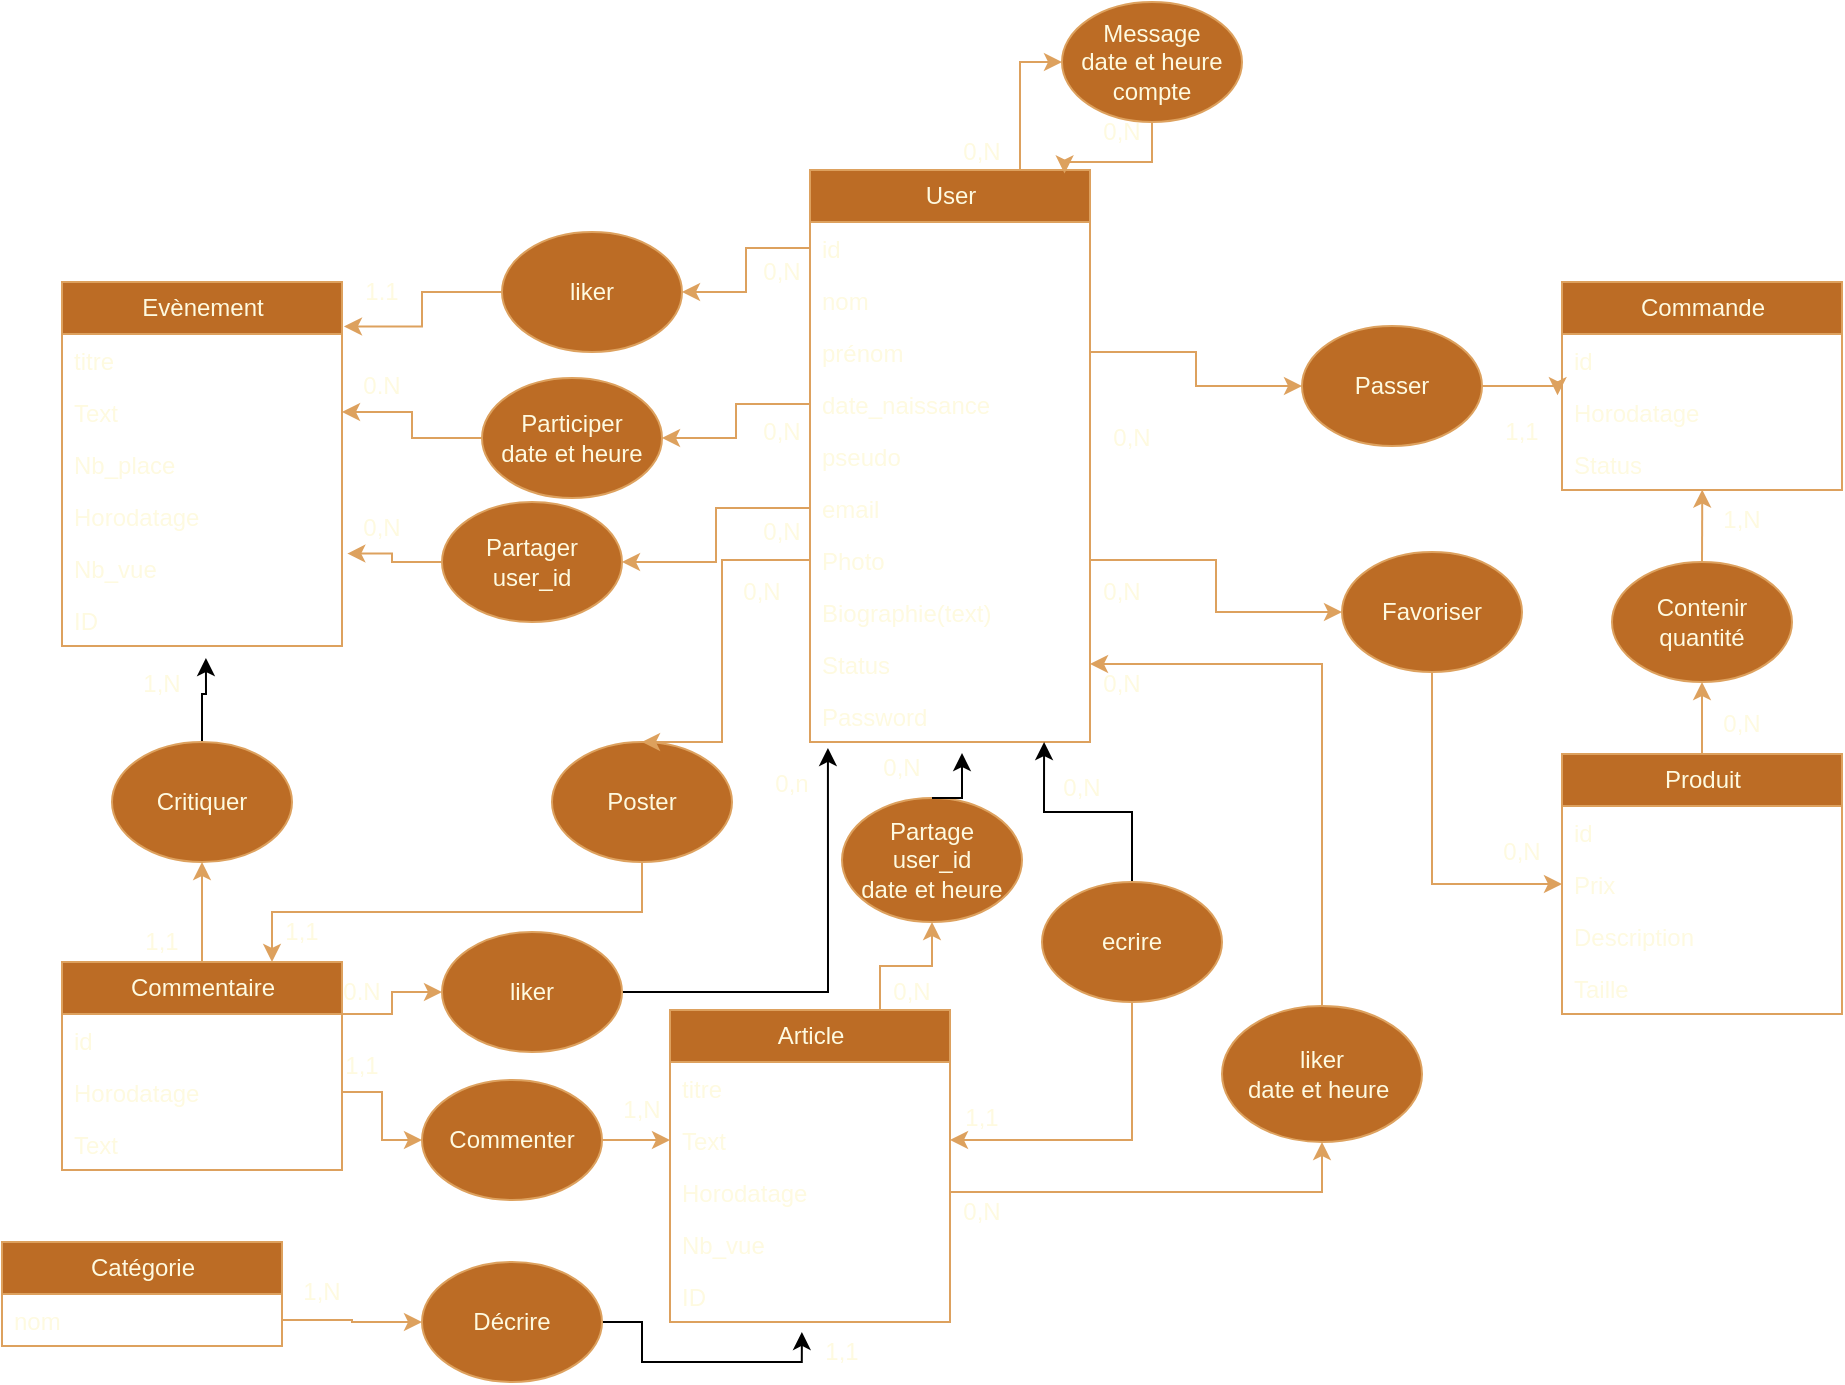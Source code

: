 <mxfile version="21.3.2" type="device">
  <diagram id="C5RBs43oDa-KdzZeNtuy" name="Page-1">
    <mxGraphModel dx="2062" dy="681" grid="1" gridSize="10" guides="1" tooltips="1" connect="1" arrows="1" fold="1" page="1" pageScale="1" pageWidth="827" pageHeight="1169" math="0" shadow="0">
      <root>
        <mxCell id="WIyWlLk6GJQsqaUBKTNV-0" />
        <mxCell id="WIyWlLk6GJQsqaUBKTNV-1" parent="WIyWlLk6GJQsqaUBKTNV-0" />
        <mxCell id="NpkeBs8O7W18Kt3swv9P-23" style="edgeStyle=orthogonalEdgeStyle;rounded=0;orthogonalLoop=1;jettySize=auto;html=1;exitX=0.75;exitY=0;exitDx=0;exitDy=0;entryX=0;entryY=0.5;entryDx=0;entryDy=0;labelBackgroundColor=none;strokeColor=#DDA15E;fontColor=default;" parent="WIyWlLk6GJQsqaUBKTNV-1" source="NpkeBs8O7W18Kt3swv9P-0" target="NpkeBs8O7W18Kt3swv9P-22" edge="1">
          <mxGeometry relative="1" as="geometry" />
        </mxCell>
        <mxCell id="NpkeBs8O7W18Kt3swv9P-0" value="User" style="swimlane;fontStyle=0;childLayout=stackLayout;horizontal=1;startSize=26;horizontalStack=0;resizeParent=1;resizeParentMax=0;resizeLast=0;collapsible=1;marginBottom=0;html=1;labelBackgroundColor=none;fillColor=#BC6C25;strokeColor=#DDA15E;fontColor=#FEFAE0;" parent="WIyWlLk6GJQsqaUBKTNV-1" vertex="1">
          <mxGeometry x="344" y="254" width="140" height="286" as="geometry">
            <mxRectangle x="344" y="280" width="70" height="30" as="alternateBounds" />
          </mxGeometry>
        </mxCell>
        <mxCell id="NpkeBs8O7W18Kt3swv9P-1" value="id" style="text;align=left;verticalAlign=top;spacingLeft=4;spacingRight=4;overflow=hidden;rotatable=0;points=[[0,0.5],[1,0.5]];portConstraint=eastwest;whiteSpace=wrap;html=1;labelBackgroundColor=none;fontColor=#FEFAE0;" parent="NpkeBs8O7W18Kt3swv9P-0" vertex="1">
          <mxGeometry y="26" width="140" height="26" as="geometry" />
        </mxCell>
        <mxCell id="NpkeBs8O7W18Kt3swv9P-4" value="nom" style="text;align=left;verticalAlign=top;spacingLeft=4;spacingRight=4;overflow=hidden;rotatable=0;points=[[0,0.5],[1,0.5]];portConstraint=eastwest;whiteSpace=wrap;html=1;labelBackgroundColor=none;fontColor=#FEFAE0;" parent="NpkeBs8O7W18Kt3swv9P-0" vertex="1">
          <mxGeometry y="52" width="140" height="26" as="geometry" />
        </mxCell>
        <mxCell id="NpkeBs8O7W18Kt3swv9P-5" value="prénom" style="text;align=left;verticalAlign=top;spacingLeft=4;spacingRight=4;overflow=hidden;rotatable=0;points=[[0,0.5],[1,0.5]];portConstraint=eastwest;whiteSpace=wrap;html=1;labelBackgroundColor=none;fontColor=#FEFAE0;" parent="NpkeBs8O7W18Kt3swv9P-0" vertex="1">
          <mxGeometry y="78" width="140" height="26" as="geometry" />
        </mxCell>
        <mxCell id="NpkeBs8O7W18Kt3swv9P-6" value="date_naissance" style="text;align=left;verticalAlign=top;spacingLeft=4;spacingRight=4;overflow=hidden;rotatable=0;points=[[0,0.5],[1,0.5]];portConstraint=eastwest;whiteSpace=wrap;html=1;labelBackgroundColor=none;fontColor=#FEFAE0;" parent="NpkeBs8O7W18Kt3swv9P-0" vertex="1">
          <mxGeometry y="104" width="140" height="26" as="geometry" />
        </mxCell>
        <mxCell id="NpkeBs8O7W18Kt3swv9P-7" value="pseudo" style="text;align=left;verticalAlign=top;spacingLeft=4;spacingRight=4;overflow=hidden;rotatable=0;points=[[0,0.5],[1,0.5]];portConstraint=eastwest;whiteSpace=wrap;html=1;labelBackgroundColor=none;fontColor=#FEFAE0;" parent="NpkeBs8O7W18Kt3swv9P-0" vertex="1">
          <mxGeometry y="130" width="140" height="26" as="geometry" />
        </mxCell>
        <mxCell id="NpkeBs8O7W18Kt3swv9P-8" value="email" style="text;align=left;verticalAlign=top;spacingLeft=4;spacingRight=4;overflow=hidden;rotatable=0;points=[[0,0.5],[1,0.5]];portConstraint=eastwest;whiteSpace=wrap;html=1;labelBackgroundColor=none;fontColor=#FEFAE0;" parent="NpkeBs8O7W18Kt3swv9P-0" vertex="1">
          <mxGeometry y="156" width="140" height="26" as="geometry" />
        </mxCell>
        <mxCell id="NpkeBs8O7W18Kt3swv9P-9" value="Photo" style="text;align=left;verticalAlign=top;spacingLeft=4;spacingRight=4;overflow=hidden;rotatable=0;points=[[0,0.5],[1,0.5]];portConstraint=eastwest;whiteSpace=wrap;html=1;labelBackgroundColor=none;fontColor=#FEFAE0;" parent="NpkeBs8O7W18Kt3swv9P-0" vertex="1">
          <mxGeometry y="182" width="140" height="26" as="geometry" />
        </mxCell>
        <mxCell id="NpkeBs8O7W18Kt3swv9P-10" value="Biographie(text)" style="text;align=left;verticalAlign=top;spacingLeft=4;spacingRight=4;overflow=hidden;rotatable=0;points=[[0,0.5],[1,0.5]];portConstraint=eastwest;whiteSpace=wrap;html=1;labelBackgroundColor=none;fontColor=#FEFAE0;" parent="NpkeBs8O7W18Kt3swv9P-0" vertex="1">
          <mxGeometry y="208" width="140" height="26" as="geometry" />
        </mxCell>
        <mxCell id="NpkeBs8O7W18Kt3swv9P-39" value="Status" style="text;align=left;verticalAlign=top;spacingLeft=4;spacingRight=4;overflow=hidden;rotatable=0;points=[[0,0.5],[1,0.5]];portConstraint=eastwest;whiteSpace=wrap;html=1;labelBackgroundColor=none;fontColor=#FEFAE0;" parent="NpkeBs8O7W18Kt3swv9P-0" vertex="1">
          <mxGeometry y="234" width="140" height="26" as="geometry" />
        </mxCell>
        <mxCell id="9yyrNyW8TVljaoHrwASw-0" value="Password" style="text;align=left;verticalAlign=top;spacingLeft=4;spacingRight=4;overflow=hidden;rotatable=0;points=[[0,0.5],[1,0.5]];portConstraint=eastwest;whiteSpace=wrap;html=1;labelBackgroundColor=none;fontColor=#FEFAE0;" parent="NpkeBs8O7W18Kt3swv9P-0" vertex="1">
          <mxGeometry y="260" width="140" height="26" as="geometry" />
        </mxCell>
        <mxCell id="NpkeBs8O7W18Kt3swv9P-24" style="edgeStyle=orthogonalEdgeStyle;rounded=0;orthogonalLoop=1;jettySize=auto;html=1;exitX=0.5;exitY=1;exitDx=0;exitDy=0;entryX=0.909;entryY=0.006;entryDx=0;entryDy=0;entryPerimeter=0;labelBackgroundColor=none;strokeColor=#DDA15E;fontColor=default;" parent="WIyWlLk6GJQsqaUBKTNV-1" source="NpkeBs8O7W18Kt3swv9P-22" target="NpkeBs8O7W18Kt3swv9P-0" edge="1">
          <mxGeometry relative="1" as="geometry" />
        </mxCell>
        <mxCell id="NpkeBs8O7W18Kt3swv9P-22" value="Message&lt;br&gt;date et heure&lt;br&gt;compte" style="ellipse;whiteSpace=wrap;html=1;labelBackgroundColor=none;fillColor=#BC6C25;strokeColor=#DDA15E;fontColor=#FEFAE0;" parent="WIyWlLk6GJQsqaUBKTNV-1" vertex="1">
          <mxGeometry x="470" y="170" width="90" height="60" as="geometry" />
        </mxCell>
        <mxCell id="NpkeBs8O7W18Kt3swv9P-93" style="edgeStyle=orthogonalEdgeStyle;rounded=0;orthogonalLoop=1;jettySize=auto;html=1;exitX=0.5;exitY=0;exitDx=0;exitDy=0;elbow=vertical;labelBackgroundColor=none;strokeColor=#DDA15E;fontColor=default;" parent="WIyWlLk6GJQsqaUBKTNV-1" source="NpkeBs8O7W18Kt3swv9P-29" target="NpkeBs8O7W18Kt3swv9P-66" edge="1">
          <mxGeometry relative="1" as="geometry" />
        </mxCell>
        <mxCell id="NpkeBs8O7W18Kt3swv9P-29" value="Produit" style="swimlane;fontStyle=0;childLayout=stackLayout;horizontal=1;startSize=26;horizontalStack=0;resizeParent=1;resizeParentMax=0;resizeLast=0;collapsible=1;marginBottom=0;html=1;labelBackgroundColor=none;fillColor=#BC6C25;strokeColor=#DDA15E;fontColor=#FEFAE0;" parent="WIyWlLk6GJQsqaUBKTNV-1" vertex="1">
          <mxGeometry x="720" y="546" width="140" height="130" as="geometry" />
        </mxCell>
        <mxCell id="NpkeBs8O7W18Kt3swv9P-30" value="id" style="text;align=left;verticalAlign=top;spacingLeft=4;spacingRight=4;overflow=hidden;rotatable=0;points=[[0,0.5],[1,0.5]];portConstraint=eastwest;whiteSpace=wrap;html=1;labelBackgroundColor=none;fontColor=#FEFAE0;" parent="NpkeBs8O7W18Kt3swv9P-29" vertex="1">
          <mxGeometry y="26" width="140" height="26" as="geometry" />
        </mxCell>
        <mxCell id="NpkeBs8O7W18Kt3swv9P-32" value="Prix" style="text;align=left;verticalAlign=top;spacingLeft=4;spacingRight=4;overflow=hidden;rotatable=0;points=[[0,0.5],[1,0.5]];portConstraint=eastwest;whiteSpace=wrap;html=1;labelBackgroundColor=none;fontColor=#FEFAE0;" parent="NpkeBs8O7W18Kt3swv9P-29" vertex="1">
          <mxGeometry y="52" width="140" height="26" as="geometry" />
        </mxCell>
        <mxCell id="NpkeBs8O7W18Kt3swv9P-34" value="Description" style="text;align=left;verticalAlign=top;spacingLeft=4;spacingRight=4;overflow=hidden;rotatable=0;points=[[0,0.5],[1,0.5]];portConstraint=eastwest;whiteSpace=wrap;html=1;labelBackgroundColor=none;fontColor=#FEFAE0;" parent="NpkeBs8O7W18Kt3swv9P-29" vertex="1">
          <mxGeometry y="78" width="140" height="26" as="geometry" />
        </mxCell>
        <mxCell id="9yyrNyW8TVljaoHrwASw-9" value="Taille" style="text;align=left;verticalAlign=top;spacingLeft=4;spacingRight=4;overflow=hidden;rotatable=0;points=[[0,0.5],[1,0.5]];portConstraint=eastwest;whiteSpace=wrap;html=1;labelBackgroundColor=none;fontColor=#FEFAE0;" parent="NpkeBs8O7W18Kt3swv9P-29" vertex="1">
          <mxGeometry y="104" width="140" height="26" as="geometry" />
        </mxCell>
        <mxCell id="NpkeBs8O7W18Kt3swv9P-35" value="Commande" style="swimlane;fontStyle=0;childLayout=stackLayout;horizontal=1;startSize=26;horizontalStack=0;resizeParent=1;resizeParentMax=0;resizeLast=0;collapsible=1;marginBottom=0;html=1;labelBackgroundColor=none;fillColor=#BC6C25;strokeColor=#DDA15E;fontColor=#FEFAE0;" parent="WIyWlLk6GJQsqaUBKTNV-1" vertex="1">
          <mxGeometry x="720" y="310" width="140" height="104" as="geometry" />
        </mxCell>
        <mxCell id="NpkeBs8O7W18Kt3swv9P-36" value="id" style="text;align=left;verticalAlign=top;spacingLeft=4;spacingRight=4;overflow=hidden;rotatable=0;points=[[0,0.5],[1,0.5]];portConstraint=eastwest;whiteSpace=wrap;html=1;labelBackgroundColor=none;fontColor=#FEFAE0;" parent="NpkeBs8O7W18Kt3swv9P-35" vertex="1">
          <mxGeometry y="26" width="140" height="26" as="geometry" />
        </mxCell>
        <mxCell id="NpkeBs8O7W18Kt3swv9P-37" value="Horodatage" style="text;align=left;verticalAlign=top;spacingLeft=4;spacingRight=4;overflow=hidden;rotatable=0;points=[[0,0.5],[1,0.5]];portConstraint=eastwest;whiteSpace=wrap;html=1;labelBackgroundColor=none;fontColor=#FEFAE0;" parent="NpkeBs8O7W18Kt3swv9P-35" vertex="1">
          <mxGeometry y="52" width="140" height="26" as="geometry" />
        </mxCell>
        <mxCell id="NpkeBs8O7W18Kt3swv9P-38" value="Status" style="text;align=left;verticalAlign=top;spacingLeft=4;spacingRight=4;overflow=hidden;rotatable=0;points=[[0,0.5],[1,0.5]];portConstraint=eastwest;whiteSpace=wrap;html=1;labelBackgroundColor=none;fontColor=#FEFAE0;" parent="NpkeBs8O7W18Kt3swv9P-35" vertex="1">
          <mxGeometry y="78" width="140" height="26" as="geometry" />
        </mxCell>
        <mxCell id="NpkeBs8O7W18Kt3swv9P-40" value="Evènement" style="swimlane;fontStyle=0;childLayout=stackLayout;horizontal=1;startSize=26;horizontalStack=0;resizeParent=1;resizeParentMax=0;resizeLast=0;collapsible=1;marginBottom=0;html=1;labelBackgroundColor=none;fillColor=#BC6C25;strokeColor=#DDA15E;fontColor=#FEFAE0;" parent="WIyWlLk6GJQsqaUBKTNV-1" vertex="1">
          <mxGeometry x="-30" y="310" width="140" height="182" as="geometry" />
        </mxCell>
        <mxCell id="NpkeBs8O7W18Kt3swv9P-41" value="titre&amp;nbsp;" style="text;align=left;verticalAlign=top;spacingLeft=4;spacingRight=4;overflow=hidden;rotatable=0;points=[[0,0.5],[1,0.5]];portConstraint=eastwest;whiteSpace=wrap;html=1;labelBackgroundColor=none;fontColor=#FEFAE0;" parent="NpkeBs8O7W18Kt3swv9P-40" vertex="1">
          <mxGeometry y="26" width="140" height="26" as="geometry" />
        </mxCell>
        <mxCell id="NpkeBs8O7W18Kt3swv9P-43" value="Text" style="text;align=left;verticalAlign=top;spacingLeft=4;spacingRight=4;overflow=hidden;rotatable=0;points=[[0,0.5],[1,0.5]];portConstraint=eastwest;whiteSpace=wrap;html=1;labelBackgroundColor=none;fontColor=#FEFAE0;" parent="NpkeBs8O7W18Kt3swv9P-40" vertex="1">
          <mxGeometry y="52" width="140" height="26" as="geometry" />
        </mxCell>
        <mxCell id="NpkeBs8O7W18Kt3swv9P-44" value="Nb_place" style="text;align=left;verticalAlign=top;spacingLeft=4;spacingRight=4;overflow=hidden;rotatable=0;points=[[0,0.5],[1,0.5]];portConstraint=eastwest;whiteSpace=wrap;html=1;labelBackgroundColor=none;fontColor=#FEFAE0;" parent="NpkeBs8O7W18Kt3swv9P-40" vertex="1">
          <mxGeometry y="78" width="140" height="26" as="geometry" />
        </mxCell>
        <mxCell id="NpkeBs8O7W18Kt3swv9P-49" value="Horodatage" style="text;align=left;verticalAlign=top;spacingLeft=4;spacingRight=4;overflow=hidden;rotatable=0;points=[[0,0.5],[1,0.5]];portConstraint=eastwest;whiteSpace=wrap;html=1;labelBackgroundColor=none;fontColor=#FEFAE0;" parent="NpkeBs8O7W18Kt3swv9P-40" vertex="1">
          <mxGeometry y="104" width="140" height="26" as="geometry" />
        </mxCell>
        <mxCell id="NpkeBs8O7W18Kt3swv9P-52" value="Nb_vue" style="text;align=left;verticalAlign=top;spacingLeft=4;spacingRight=4;overflow=hidden;rotatable=0;points=[[0,0.5],[1,0.5]];portConstraint=eastwest;whiteSpace=wrap;html=1;labelBackgroundColor=none;fontColor=#FEFAE0;" parent="NpkeBs8O7W18Kt3swv9P-40" vertex="1">
          <mxGeometry y="130" width="140" height="26" as="geometry" />
        </mxCell>
        <mxCell id="9yyrNyW8TVljaoHrwASw-5" value="ID" style="text;align=left;verticalAlign=top;spacingLeft=4;spacingRight=4;overflow=hidden;rotatable=0;points=[[0,0.5],[1,0.5]];portConstraint=eastwest;whiteSpace=wrap;html=1;labelBackgroundColor=none;fontColor=#FEFAE0;" parent="NpkeBs8O7W18Kt3swv9P-40" vertex="1">
          <mxGeometry y="156" width="140" height="26" as="geometry" />
        </mxCell>
        <mxCell id="NpkeBs8O7W18Kt3swv9P-155" style="edgeStyle=orthogonalEdgeStyle;rounded=0;orthogonalLoop=1;jettySize=auto;html=1;exitX=0.75;exitY=0;exitDx=0;exitDy=0;entryX=0.5;entryY=1;entryDx=0;entryDy=0;strokeColor=#DDA15E;fontColor=#FEFAE0;fillColor=#BC6C25;" parent="WIyWlLk6GJQsqaUBKTNV-1" source="NpkeBs8O7W18Kt3swv9P-45" target="NpkeBs8O7W18Kt3swv9P-152" edge="1">
          <mxGeometry relative="1" as="geometry" />
        </mxCell>
        <mxCell id="NpkeBs8O7W18Kt3swv9P-45" value="Article" style="swimlane;fontStyle=0;childLayout=stackLayout;horizontal=1;startSize=26;horizontalStack=0;resizeParent=1;resizeParentMax=0;resizeLast=0;collapsible=1;marginBottom=0;html=1;labelBackgroundColor=none;fillColor=#BC6C25;strokeColor=#DDA15E;fontColor=#FEFAE0;" parent="WIyWlLk6GJQsqaUBKTNV-1" vertex="1">
          <mxGeometry x="274" y="674" width="140" height="156" as="geometry" />
        </mxCell>
        <mxCell id="NpkeBs8O7W18Kt3swv9P-46" value="titre" style="text;align=left;verticalAlign=top;spacingLeft=4;spacingRight=4;overflow=hidden;rotatable=0;points=[[0,0.5],[1,0.5]];portConstraint=eastwest;whiteSpace=wrap;html=1;labelBackgroundColor=none;fontColor=#FEFAE0;" parent="NpkeBs8O7W18Kt3swv9P-45" vertex="1">
          <mxGeometry y="26" width="140" height="26" as="geometry" />
        </mxCell>
        <mxCell id="NpkeBs8O7W18Kt3swv9P-47" value="Text" style="text;align=left;verticalAlign=top;spacingLeft=4;spacingRight=4;overflow=hidden;rotatable=0;points=[[0,0.5],[1,0.5]];portConstraint=eastwest;whiteSpace=wrap;html=1;labelBackgroundColor=none;fontColor=#FEFAE0;" parent="NpkeBs8O7W18Kt3swv9P-45" vertex="1">
          <mxGeometry y="52" width="140" height="26" as="geometry" />
        </mxCell>
        <mxCell id="NpkeBs8O7W18Kt3swv9P-50" value="Horodatage" style="text;align=left;verticalAlign=top;spacingLeft=4;spacingRight=4;overflow=hidden;rotatable=0;points=[[0,0.5],[1,0.5]];portConstraint=eastwest;whiteSpace=wrap;html=1;labelBackgroundColor=none;fontColor=#FEFAE0;" parent="NpkeBs8O7W18Kt3swv9P-45" vertex="1">
          <mxGeometry y="78" width="140" height="26" as="geometry" />
        </mxCell>
        <mxCell id="NpkeBs8O7W18Kt3swv9P-51" value="Nb_vue" style="text;align=left;verticalAlign=top;spacingLeft=4;spacingRight=4;overflow=hidden;rotatable=0;points=[[0,0.5],[1,0.5]];portConstraint=eastwest;whiteSpace=wrap;html=1;labelBackgroundColor=none;fontColor=#FEFAE0;" parent="NpkeBs8O7W18Kt3swv9P-45" vertex="1">
          <mxGeometry y="104" width="140" height="26" as="geometry" />
        </mxCell>
        <mxCell id="9yyrNyW8TVljaoHrwASw-7" value="ID" style="text;align=left;verticalAlign=top;spacingLeft=4;spacingRight=4;overflow=hidden;rotatable=0;points=[[0,0.5],[1,0.5]];portConstraint=eastwest;whiteSpace=wrap;html=1;labelBackgroundColor=none;fontColor=#FEFAE0;" parent="NpkeBs8O7W18Kt3swv9P-45" vertex="1">
          <mxGeometry y="130" width="140" height="26" as="geometry" />
        </mxCell>
        <mxCell id="NpkeBs8O7W18Kt3swv9P-85" style="edgeStyle=orthogonalEdgeStyle;rounded=0;orthogonalLoop=1;jettySize=auto;html=1;exitX=0.5;exitY=0;exitDx=0;exitDy=0;entryX=0.5;entryY=1;entryDx=0;entryDy=0;elbow=vertical;labelBackgroundColor=none;strokeColor=#DDA15E;fontColor=default;" parent="WIyWlLk6GJQsqaUBKTNV-1" source="NpkeBs8O7W18Kt3swv9P-54" target="NpkeBs8O7W18Kt3swv9P-63" edge="1">
          <mxGeometry relative="1" as="geometry" />
        </mxCell>
        <mxCell id="NpkeBs8O7W18Kt3swv9P-165" style="edgeStyle=orthogonalEdgeStyle;rounded=0;orthogonalLoop=1;jettySize=auto;html=1;exitX=1;exitY=0.25;exitDx=0;exitDy=0;entryX=0;entryY=0.5;entryDx=0;entryDy=0;strokeColor=#DDA15E;fontColor=#FEFAE0;fillColor=#BC6C25;" parent="WIyWlLk6GJQsqaUBKTNV-1" source="NpkeBs8O7W18Kt3swv9P-54" target="NpkeBs8O7W18Kt3swv9P-163" edge="1">
          <mxGeometry relative="1" as="geometry" />
        </mxCell>
        <mxCell id="NpkeBs8O7W18Kt3swv9P-54" value="Commentaire" style="swimlane;fontStyle=0;childLayout=stackLayout;horizontal=1;startSize=26;horizontalStack=0;resizeParent=1;resizeParentMax=0;resizeLast=0;collapsible=1;marginBottom=0;html=1;labelBackgroundColor=none;fillColor=#BC6C25;strokeColor=#DDA15E;fontColor=#FEFAE0;" parent="WIyWlLk6GJQsqaUBKTNV-1" vertex="1">
          <mxGeometry x="-30" y="650" width="140" height="104" as="geometry" />
        </mxCell>
        <mxCell id="NpkeBs8O7W18Kt3swv9P-55" value="id" style="text;align=left;verticalAlign=top;spacingLeft=4;spacingRight=4;overflow=hidden;rotatable=0;points=[[0,0.5],[1,0.5]];portConstraint=eastwest;whiteSpace=wrap;html=1;labelBackgroundColor=none;fontColor=#FEFAE0;" parent="NpkeBs8O7W18Kt3swv9P-54" vertex="1">
          <mxGeometry y="26" width="140" height="26" as="geometry" />
        </mxCell>
        <mxCell id="NpkeBs8O7W18Kt3swv9P-59" value="Horodatage" style="text;align=left;verticalAlign=top;spacingLeft=4;spacingRight=4;overflow=hidden;rotatable=0;points=[[0,0.5],[1,0.5]];portConstraint=eastwest;whiteSpace=wrap;html=1;labelBackgroundColor=none;fontColor=#FEFAE0;" parent="NpkeBs8O7W18Kt3swv9P-54" vertex="1">
          <mxGeometry y="52" width="140" height="26" as="geometry" />
        </mxCell>
        <mxCell id="NpkeBs8O7W18Kt3swv9P-60" value="Text" style="text;align=left;verticalAlign=top;spacingLeft=4;spacingRight=4;overflow=hidden;rotatable=0;points=[[0,0.5],[1,0.5]];portConstraint=eastwest;whiteSpace=wrap;html=1;labelBackgroundColor=none;fontColor=#FEFAE0;" parent="NpkeBs8O7W18Kt3swv9P-54" vertex="1">
          <mxGeometry y="78" width="140" height="26" as="geometry" />
        </mxCell>
        <mxCell id="NpkeBs8O7W18Kt3swv9P-56" value="Catégorie" style="swimlane;fontStyle=0;childLayout=stackLayout;horizontal=1;startSize=26;horizontalStack=0;resizeParent=1;resizeParentMax=0;resizeLast=0;collapsible=1;marginBottom=0;html=1;labelBackgroundColor=none;fillColor=#BC6C25;strokeColor=#DDA15E;fontColor=#FEFAE0;" parent="WIyWlLk6GJQsqaUBKTNV-1" vertex="1">
          <mxGeometry x="-60" y="790" width="140" height="52" as="geometry" />
        </mxCell>
        <mxCell id="NpkeBs8O7W18Kt3swv9P-57" value="nom" style="text;align=left;verticalAlign=top;spacingLeft=4;spacingRight=4;overflow=hidden;rotatable=0;points=[[0,0.5],[1,0.5]];portConstraint=eastwest;whiteSpace=wrap;html=1;labelBackgroundColor=none;fontColor=#FEFAE0;" parent="NpkeBs8O7W18Kt3swv9P-56" vertex="1">
          <mxGeometry y="26" width="140" height="26" as="geometry" />
        </mxCell>
        <mxCell id="NpkeBs8O7W18Kt3swv9P-83" style="edgeStyle=orthogonalEdgeStyle;rounded=0;orthogonalLoop=1;jettySize=auto;html=1;exitX=0;exitY=0.5;exitDx=0;exitDy=0;entryX=1;entryY=0.5;entryDx=0;entryDy=0;elbow=vertical;labelBackgroundColor=none;strokeColor=#DDA15E;fontColor=default;" parent="WIyWlLk6GJQsqaUBKTNV-1" source="NpkeBs8O7W18Kt3swv9P-62" target="NpkeBs8O7W18Kt3swv9P-43" edge="1">
          <mxGeometry relative="1" as="geometry" />
        </mxCell>
        <mxCell id="NpkeBs8O7W18Kt3swv9P-62" value="Participer&lt;br&gt;date et heure" style="ellipse;whiteSpace=wrap;html=1;labelBackgroundColor=none;fillColor=#BC6C25;strokeColor=#DDA15E;fontColor=#FEFAE0;" parent="WIyWlLk6GJQsqaUBKTNV-1" vertex="1">
          <mxGeometry x="180" y="358" width="90" height="60" as="geometry" />
        </mxCell>
        <mxCell id="9yyrNyW8TVljaoHrwASw-6" style="edgeStyle=orthogonalEdgeStyle;rounded=0;orthogonalLoop=1;jettySize=auto;html=1;exitX=0.5;exitY=0;exitDx=0;exitDy=0;entryX=0.514;entryY=1.231;entryDx=0;entryDy=0;entryPerimeter=0;" parent="WIyWlLk6GJQsqaUBKTNV-1" source="NpkeBs8O7W18Kt3swv9P-63" target="9yyrNyW8TVljaoHrwASw-5" edge="1">
          <mxGeometry relative="1" as="geometry">
            <Array as="points">
              <mxPoint x="40" y="516" />
              <mxPoint x="42" y="516" />
            </Array>
          </mxGeometry>
        </mxCell>
        <mxCell id="NpkeBs8O7W18Kt3swv9P-63" value="Critiquer" style="ellipse;whiteSpace=wrap;html=1;labelBackgroundColor=none;fillColor=#BC6C25;strokeColor=#DDA15E;fontColor=#FEFAE0;" parent="WIyWlLk6GJQsqaUBKTNV-1" vertex="1">
          <mxGeometry x="-5" y="540" width="90" height="60" as="geometry" />
        </mxCell>
        <mxCell id="NpkeBs8O7W18Kt3swv9P-101" style="edgeStyle=orthogonalEdgeStyle;rounded=0;orthogonalLoop=1;jettySize=auto;html=1;exitX=0.5;exitY=1;exitDx=0;exitDy=0;entryX=1;entryY=0.5;entryDx=0;entryDy=0;elbow=vertical;labelBackgroundColor=none;strokeColor=#DDA15E;fontColor=default;" parent="WIyWlLk6GJQsqaUBKTNV-1" source="NpkeBs8O7W18Kt3swv9P-64" target="NpkeBs8O7W18Kt3swv9P-47" edge="1">
          <mxGeometry relative="1" as="geometry" />
        </mxCell>
        <mxCell id="9yyrNyW8TVljaoHrwASw-3" style="edgeStyle=orthogonalEdgeStyle;rounded=0;orthogonalLoop=1;jettySize=auto;html=1;exitX=0.5;exitY=0;exitDx=0;exitDy=0;entryX=0.836;entryY=1;entryDx=0;entryDy=0;entryPerimeter=0;" parent="WIyWlLk6GJQsqaUBKTNV-1" source="NpkeBs8O7W18Kt3swv9P-64" target="9yyrNyW8TVljaoHrwASw-0" edge="1">
          <mxGeometry relative="1" as="geometry" />
        </mxCell>
        <mxCell id="NpkeBs8O7W18Kt3swv9P-64" value="ecrire" style="ellipse;whiteSpace=wrap;html=1;labelBackgroundColor=none;fillColor=#BC6C25;strokeColor=#DDA15E;fontColor=#FEFAE0;" parent="WIyWlLk6GJQsqaUBKTNV-1" vertex="1">
          <mxGeometry x="460" y="610" width="90" height="60" as="geometry" />
        </mxCell>
        <mxCell id="NpkeBs8O7W18Kt3swv9P-94" style="edgeStyle=orthogonalEdgeStyle;rounded=0;orthogonalLoop=1;jettySize=auto;html=1;exitX=0.5;exitY=0;exitDx=0;exitDy=0;entryX=0.501;entryY=0.992;entryDx=0;entryDy=0;entryPerimeter=0;elbow=vertical;labelBackgroundColor=none;strokeColor=#DDA15E;fontColor=default;" parent="WIyWlLk6GJQsqaUBKTNV-1" source="NpkeBs8O7W18Kt3swv9P-66" target="NpkeBs8O7W18Kt3swv9P-38" edge="1">
          <mxGeometry relative="1" as="geometry" />
        </mxCell>
        <mxCell id="NpkeBs8O7W18Kt3swv9P-66" value="Contenir&lt;br&gt;quantité" style="ellipse;whiteSpace=wrap;html=1;labelBackgroundColor=none;fillColor=#BC6C25;strokeColor=#DDA15E;fontColor=#FEFAE0;" parent="WIyWlLk6GJQsqaUBKTNV-1" vertex="1">
          <mxGeometry x="745" y="450" width="90" height="60" as="geometry" />
        </mxCell>
        <mxCell id="NpkeBs8O7W18Kt3swv9P-96" style="edgeStyle=orthogonalEdgeStyle;rounded=0;orthogonalLoop=1;jettySize=auto;html=1;exitX=1;exitY=0.5;exitDx=0;exitDy=0;entryX=-0.016;entryY=0.177;entryDx=0;entryDy=0;entryPerimeter=0;elbow=vertical;labelBackgroundColor=none;strokeColor=#DDA15E;fontColor=default;" parent="WIyWlLk6GJQsqaUBKTNV-1" source="NpkeBs8O7W18Kt3swv9P-67" target="NpkeBs8O7W18Kt3swv9P-37" edge="1">
          <mxGeometry relative="1" as="geometry" />
        </mxCell>
        <mxCell id="NpkeBs8O7W18Kt3swv9P-67" value="Passer" style="ellipse;whiteSpace=wrap;html=1;labelBackgroundColor=none;fillColor=#BC6C25;strokeColor=#DDA15E;fontColor=#FEFAE0;" parent="WIyWlLk6GJQsqaUBKTNV-1" vertex="1">
          <mxGeometry x="590" y="332" width="90" height="60" as="geometry" />
        </mxCell>
        <mxCell id="NpkeBs8O7W18Kt3swv9P-82" style="edgeStyle=orthogonalEdgeStyle;rounded=0;orthogonalLoop=1;jettySize=auto;html=1;exitX=0;exitY=0.5;exitDx=0;exitDy=0;entryX=1;entryY=0.5;entryDx=0;entryDy=0;elbow=vertical;labelBackgroundColor=none;strokeColor=#DDA15E;fontColor=default;" parent="WIyWlLk6GJQsqaUBKTNV-1" source="NpkeBs8O7W18Kt3swv9P-6" target="NpkeBs8O7W18Kt3swv9P-62" edge="1">
          <mxGeometry relative="1" as="geometry" />
        </mxCell>
        <mxCell id="NpkeBs8O7W18Kt3swv9P-88" style="edgeStyle=orthogonalEdgeStyle;rounded=0;orthogonalLoop=1;jettySize=auto;html=1;exitX=0.5;exitY=1;exitDx=0;exitDy=0;entryX=0.75;entryY=0;entryDx=0;entryDy=0;elbow=vertical;labelBackgroundColor=none;strokeColor=#DDA15E;fontColor=default;" parent="WIyWlLk6GJQsqaUBKTNV-1" source="NpkeBs8O7W18Kt3swv9P-86" target="NpkeBs8O7W18Kt3swv9P-54" edge="1">
          <mxGeometry relative="1" as="geometry" />
        </mxCell>
        <mxCell id="NpkeBs8O7W18Kt3swv9P-86" value="Poster" style="ellipse;whiteSpace=wrap;html=1;labelBackgroundColor=none;fillColor=#BC6C25;strokeColor=#DDA15E;fontColor=#FEFAE0;" parent="WIyWlLk6GJQsqaUBKTNV-1" vertex="1">
          <mxGeometry x="215" y="540" width="90" height="60" as="geometry" />
        </mxCell>
        <mxCell id="NpkeBs8O7W18Kt3swv9P-87" style="edgeStyle=orthogonalEdgeStyle;rounded=0;orthogonalLoop=1;jettySize=auto;html=1;exitX=0;exitY=0.5;exitDx=0;exitDy=0;entryX=0.5;entryY=0;entryDx=0;entryDy=0;elbow=vertical;labelBackgroundColor=none;strokeColor=#DDA15E;fontColor=default;" parent="WIyWlLk6GJQsqaUBKTNV-1" source="NpkeBs8O7W18Kt3swv9P-9" target="NpkeBs8O7W18Kt3swv9P-86" edge="1">
          <mxGeometry relative="1" as="geometry">
            <Array as="points">
              <mxPoint x="300" y="449" />
              <mxPoint x="300" y="540" />
            </Array>
          </mxGeometry>
        </mxCell>
        <mxCell id="NpkeBs8O7W18Kt3swv9P-92" style="edgeStyle=orthogonalEdgeStyle;rounded=0;orthogonalLoop=1;jettySize=auto;html=1;exitX=1;exitY=0.5;exitDx=0;exitDy=0;entryX=0;entryY=0.5;entryDx=0;entryDy=0;elbow=vertical;labelBackgroundColor=none;strokeColor=#DDA15E;fontColor=default;" parent="WIyWlLk6GJQsqaUBKTNV-1" source="NpkeBs8O7W18Kt3swv9P-89" target="NpkeBs8O7W18Kt3swv9P-47" edge="1">
          <mxGeometry relative="1" as="geometry" />
        </mxCell>
        <mxCell id="NpkeBs8O7W18Kt3swv9P-89" value="Commenter" style="ellipse;whiteSpace=wrap;html=1;labelBackgroundColor=none;fillColor=#BC6C25;strokeColor=#DDA15E;fontColor=#FEFAE0;" parent="WIyWlLk6GJQsqaUBKTNV-1" vertex="1">
          <mxGeometry x="150" y="709" width="90" height="60" as="geometry" />
        </mxCell>
        <mxCell id="NpkeBs8O7W18Kt3swv9P-90" style="edgeStyle=orthogonalEdgeStyle;rounded=0;orthogonalLoop=1;jettySize=auto;html=1;exitX=1;exitY=0.5;exitDx=0;exitDy=0;entryX=0;entryY=0.5;entryDx=0;entryDy=0;elbow=vertical;labelBackgroundColor=none;strokeColor=#DDA15E;fontColor=default;" parent="WIyWlLk6GJQsqaUBKTNV-1" source="NpkeBs8O7W18Kt3swv9P-59" target="NpkeBs8O7W18Kt3swv9P-89" edge="1">
          <mxGeometry relative="1" as="geometry" />
        </mxCell>
        <mxCell id="NpkeBs8O7W18Kt3swv9P-95" style="edgeStyle=orthogonalEdgeStyle;rounded=0;orthogonalLoop=1;jettySize=auto;html=1;exitX=1;exitY=0.5;exitDx=0;exitDy=0;elbow=vertical;labelBackgroundColor=none;strokeColor=#DDA15E;fontColor=default;" parent="WIyWlLk6GJQsqaUBKTNV-1" source="NpkeBs8O7W18Kt3swv9P-5" target="NpkeBs8O7W18Kt3swv9P-67" edge="1">
          <mxGeometry relative="1" as="geometry" />
        </mxCell>
        <mxCell id="9yyrNyW8TVljaoHrwASw-8" style="edgeStyle=orthogonalEdgeStyle;rounded=0;orthogonalLoop=1;jettySize=auto;html=1;exitX=1;exitY=0.5;exitDx=0;exitDy=0;entryX=0.471;entryY=1.192;entryDx=0;entryDy=0;entryPerimeter=0;" parent="WIyWlLk6GJQsqaUBKTNV-1" source="NpkeBs8O7W18Kt3swv9P-102" target="9yyrNyW8TVljaoHrwASw-7" edge="1">
          <mxGeometry relative="1" as="geometry">
            <Array as="points">
              <mxPoint x="260" y="830" />
              <mxPoint x="260" y="850" />
              <mxPoint x="340" y="850" />
            </Array>
          </mxGeometry>
        </mxCell>
        <mxCell id="NpkeBs8O7W18Kt3swv9P-102" value="Décrire" style="ellipse;whiteSpace=wrap;html=1;labelBackgroundColor=none;fillColor=#BC6C25;strokeColor=#DDA15E;fontColor=#FEFAE0;" parent="WIyWlLk6GJQsqaUBKTNV-1" vertex="1">
          <mxGeometry x="150" y="800" width="90" height="60" as="geometry" />
        </mxCell>
        <mxCell id="NpkeBs8O7W18Kt3swv9P-103" style="edgeStyle=orthogonalEdgeStyle;rounded=0;orthogonalLoop=1;jettySize=auto;html=1;exitX=1;exitY=0.5;exitDx=0;exitDy=0;entryX=0;entryY=0.5;entryDx=0;entryDy=0;elbow=vertical;labelBackgroundColor=none;strokeColor=#DDA15E;fontColor=default;" parent="WIyWlLk6GJQsqaUBKTNV-1" source="NpkeBs8O7W18Kt3swv9P-57" target="NpkeBs8O7W18Kt3swv9P-102" edge="1">
          <mxGeometry relative="1" as="geometry" />
        </mxCell>
        <mxCell id="NpkeBs8O7W18Kt3swv9P-107" value="0,N" style="text;html=1;strokeColor=none;fillColor=none;align=center;verticalAlign=middle;whiteSpace=wrap;rounded=0;fontColor=#FEFAE0;" parent="WIyWlLk6GJQsqaUBKTNV-1" vertex="1">
          <mxGeometry x="780" y="516" width="60" height="30" as="geometry" />
        </mxCell>
        <mxCell id="NpkeBs8O7W18Kt3swv9P-108" value="1,N" style="text;html=1;strokeColor=none;fillColor=none;align=center;verticalAlign=middle;whiteSpace=wrap;rounded=0;fontColor=#FEFAE0;" parent="WIyWlLk6GJQsqaUBKTNV-1" vertex="1">
          <mxGeometry x="780" y="414" width="60" height="30" as="geometry" />
        </mxCell>
        <mxCell id="NpkeBs8O7W18Kt3swv9P-109" value="0,N" style="text;html=1;strokeColor=none;fillColor=none;align=center;verticalAlign=middle;whiteSpace=wrap;rounded=0;fontColor=#FEFAE0;" parent="WIyWlLk6GJQsqaUBKTNV-1" vertex="1">
          <mxGeometry x="475" y="373" width="60" height="30" as="geometry" />
        </mxCell>
        <mxCell id="NpkeBs8O7W18Kt3swv9P-110" value="1,1" style="text;html=1;strokeColor=none;fillColor=none;align=center;verticalAlign=middle;whiteSpace=wrap;rounded=0;fontColor=#FEFAE0;" parent="WIyWlLk6GJQsqaUBKTNV-1" vertex="1">
          <mxGeometry x="670" y="370" width="60" height="30" as="geometry" />
        </mxCell>
        <mxCell id="NpkeBs8O7W18Kt3swv9P-111" value="0,N" style="text;html=1;strokeColor=none;fillColor=none;align=center;verticalAlign=middle;whiteSpace=wrap;rounded=0;fontColor=#FEFAE0;" parent="WIyWlLk6GJQsqaUBKTNV-1" vertex="1">
          <mxGeometry x="400" y="230" width="60" height="30" as="geometry" />
        </mxCell>
        <mxCell id="NpkeBs8O7W18Kt3swv9P-112" value="0,N" style="text;html=1;strokeColor=none;fillColor=none;align=center;verticalAlign=middle;whiteSpace=wrap;rounded=0;fontColor=#FEFAE0;" parent="WIyWlLk6GJQsqaUBKTNV-1" vertex="1">
          <mxGeometry x="470" y="220" width="60" height="30" as="geometry" />
        </mxCell>
        <mxCell id="NpkeBs8O7W18Kt3swv9P-113" value="0,N" style="text;html=1;strokeColor=none;fillColor=none;align=center;verticalAlign=middle;whiteSpace=wrap;rounded=0;fontColor=#FEFAE0;" parent="WIyWlLk6GJQsqaUBKTNV-1" vertex="1">
          <mxGeometry x="450" y="546" width="60" height="34" as="geometry" />
        </mxCell>
        <mxCell id="NpkeBs8O7W18Kt3swv9P-115" value="1,1" style="text;html=1;strokeColor=none;fillColor=none;align=center;verticalAlign=middle;whiteSpace=wrap;rounded=0;fontColor=#FEFAE0;" parent="WIyWlLk6GJQsqaUBKTNV-1" vertex="1">
          <mxGeometry x="400" y="713" width="60" height="30" as="geometry" />
        </mxCell>
        <mxCell id="NpkeBs8O7W18Kt3swv9P-116" value="1,N" style="text;html=1;strokeColor=none;fillColor=none;align=center;verticalAlign=middle;whiteSpace=wrap;rounded=0;fontColor=#FEFAE0;" parent="WIyWlLk6GJQsqaUBKTNV-1" vertex="1">
          <mxGeometry x="70" y="800" width="60" height="30" as="geometry" />
        </mxCell>
        <mxCell id="NpkeBs8O7W18Kt3swv9P-117" value="1,1" style="text;html=1;strokeColor=none;fillColor=none;align=center;verticalAlign=middle;whiteSpace=wrap;rounded=0;fontColor=#FEFAE0;" parent="WIyWlLk6GJQsqaUBKTNV-1" vertex="1">
          <mxGeometry x="330" y="830" width="60" height="30" as="geometry" />
        </mxCell>
        <mxCell id="NpkeBs8O7W18Kt3swv9P-118" value="0,N" style="text;html=1;strokeColor=none;fillColor=none;align=center;verticalAlign=middle;whiteSpace=wrap;rounded=0;fontColor=#FEFAE0;" parent="WIyWlLk6GJQsqaUBKTNV-1" vertex="1">
          <mxGeometry x="290" y="450" width="60" height="30" as="geometry" />
        </mxCell>
        <mxCell id="NpkeBs8O7W18Kt3swv9P-119" value="1,1" style="text;html=1;strokeColor=none;fillColor=none;align=center;verticalAlign=middle;whiteSpace=wrap;rounded=0;fontColor=#FEFAE0;" parent="WIyWlLk6GJQsqaUBKTNV-1" vertex="1">
          <mxGeometry x="60" y="620" width="60" height="30" as="geometry" />
        </mxCell>
        <mxCell id="NpkeBs8O7W18Kt3swv9P-120" value="1,1" style="text;html=1;strokeColor=none;fillColor=none;align=center;verticalAlign=middle;whiteSpace=wrap;rounded=0;fontColor=#FEFAE0;" parent="WIyWlLk6GJQsqaUBKTNV-1" vertex="1">
          <mxGeometry x="90" y="687" width="60" height="30" as="geometry" />
        </mxCell>
        <mxCell id="NpkeBs8O7W18Kt3swv9P-121" value="1,N" style="text;html=1;strokeColor=none;fillColor=none;align=center;verticalAlign=middle;whiteSpace=wrap;rounded=0;fontColor=#FEFAE0;" parent="WIyWlLk6GJQsqaUBKTNV-1" vertex="1">
          <mxGeometry x="230" y="709" width="60" height="30" as="geometry" />
        </mxCell>
        <mxCell id="NpkeBs8O7W18Kt3swv9P-122" value="1,1" style="text;html=1;strokeColor=none;fillColor=none;align=center;verticalAlign=middle;whiteSpace=wrap;rounded=0;fontColor=#FEFAE0;" parent="WIyWlLk6GJQsqaUBKTNV-1" vertex="1">
          <mxGeometry x="-10" y="625" width="60" height="30" as="geometry" />
        </mxCell>
        <mxCell id="NpkeBs8O7W18Kt3swv9P-123" value="1,N" style="text;html=1;strokeColor=none;fillColor=none;align=center;verticalAlign=middle;whiteSpace=wrap;rounded=0;fontColor=#FEFAE0;" parent="WIyWlLk6GJQsqaUBKTNV-1" vertex="1">
          <mxGeometry x="-10" y="496" width="60" height="30" as="geometry" />
        </mxCell>
        <mxCell id="NpkeBs8O7W18Kt3swv9P-124" value="0,N" style="text;html=1;strokeColor=none;fillColor=none;align=center;verticalAlign=middle;whiteSpace=wrap;rounded=0;fontColor=#FEFAE0;" parent="WIyWlLk6GJQsqaUBKTNV-1" vertex="1">
          <mxGeometry x="300" y="370" width="60" height="30" as="geometry" />
        </mxCell>
        <mxCell id="NpkeBs8O7W18Kt3swv9P-125" value="0.N" style="text;html=1;strokeColor=none;fillColor=none;align=center;verticalAlign=middle;whiteSpace=wrap;rounded=0;fontColor=#FEFAE0;" parent="WIyWlLk6GJQsqaUBKTNV-1" vertex="1">
          <mxGeometry x="100" y="347" width="60" height="30" as="geometry" />
        </mxCell>
        <mxCell id="NpkeBs8O7W18Kt3swv9P-128" style="edgeStyle=orthogonalEdgeStyle;rounded=0;orthogonalLoop=1;jettySize=auto;html=1;entryX=0;entryY=0.5;entryDx=0;entryDy=0;strokeColor=#DDA15E;fontColor=#FEFAE0;fillColor=#BC6C25;" parent="WIyWlLk6GJQsqaUBKTNV-1" source="NpkeBs8O7W18Kt3swv9P-126" target="NpkeBs8O7W18Kt3swv9P-32" edge="1">
          <mxGeometry relative="1" as="geometry" />
        </mxCell>
        <mxCell id="NpkeBs8O7W18Kt3swv9P-126" value="Favoriser" style="ellipse;whiteSpace=wrap;html=1;labelBackgroundColor=none;fillColor=#BC6C25;strokeColor=#DDA15E;fontColor=#FEFAE0;" parent="WIyWlLk6GJQsqaUBKTNV-1" vertex="1">
          <mxGeometry x="610" y="445" width="90" height="60" as="geometry" />
        </mxCell>
        <mxCell id="NpkeBs8O7W18Kt3swv9P-127" style="edgeStyle=orthogonalEdgeStyle;rounded=0;orthogonalLoop=1;jettySize=auto;html=1;exitX=1;exitY=0.5;exitDx=0;exitDy=0;entryX=0;entryY=0.5;entryDx=0;entryDy=0;strokeColor=#DDA15E;fontColor=#FEFAE0;fillColor=#BC6C25;" parent="WIyWlLk6GJQsqaUBKTNV-1" source="NpkeBs8O7W18Kt3swv9P-9" target="NpkeBs8O7W18Kt3swv9P-126" edge="1">
          <mxGeometry relative="1" as="geometry" />
        </mxCell>
        <mxCell id="NpkeBs8O7W18Kt3swv9P-129" value="0,N" style="text;html=1;strokeColor=none;fillColor=none;align=center;verticalAlign=middle;whiteSpace=wrap;rounded=0;fontColor=#FEFAE0;" parent="WIyWlLk6GJQsqaUBKTNV-1" vertex="1">
          <mxGeometry x="470" y="450" width="60" height="30" as="geometry" />
        </mxCell>
        <mxCell id="NpkeBs8O7W18Kt3swv9P-130" value="0,N" style="text;html=1;strokeColor=none;fillColor=none;align=center;verticalAlign=middle;whiteSpace=wrap;rounded=0;fontColor=#FEFAE0;" parent="WIyWlLk6GJQsqaUBKTNV-1" vertex="1">
          <mxGeometry x="670" y="580" width="60" height="30" as="geometry" />
        </mxCell>
        <mxCell id="NpkeBs8O7W18Kt3swv9P-138" value="1.1" style="text;html=1;strokeColor=none;fillColor=none;align=center;verticalAlign=middle;whiteSpace=wrap;rounded=0;fontColor=#FEFAE0;" parent="WIyWlLk6GJQsqaUBKTNV-1" vertex="1">
          <mxGeometry x="100" y="300" width="60" height="30" as="geometry" />
        </mxCell>
        <mxCell id="NpkeBs8O7W18Kt3swv9P-146" style="edgeStyle=orthogonalEdgeStyle;rounded=0;orthogonalLoop=1;jettySize=auto;html=1;exitX=0;exitY=0.5;exitDx=0;exitDy=0;entryX=1.007;entryY=0.122;entryDx=0;entryDy=0;entryPerimeter=0;strokeColor=#DDA15E;fontColor=#FEFAE0;fillColor=#BC6C25;" parent="WIyWlLk6GJQsqaUBKTNV-1" source="NpkeBs8O7W18Kt3swv9P-139" target="NpkeBs8O7W18Kt3swv9P-40" edge="1">
          <mxGeometry relative="1" as="geometry" />
        </mxCell>
        <mxCell id="NpkeBs8O7W18Kt3swv9P-139" value="liker&lt;br&gt;" style="ellipse;whiteSpace=wrap;html=1;labelBackgroundColor=none;fillColor=#BC6C25;strokeColor=#DDA15E;fontColor=#FEFAE0;" parent="WIyWlLk6GJQsqaUBKTNV-1" vertex="1">
          <mxGeometry x="190" y="285" width="90" height="60" as="geometry" />
        </mxCell>
        <mxCell id="NpkeBs8O7W18Kt3swv9P-140" value="0,N" style="text;html=1;strokeColor=none;fillColor=none;align=center;verticalAlign=middle;whiteSpace=wrap;rounded=0;fontColor=#FEFAE0;" parent="WIyWlLk6GJQsqaUBKTNV-1" vertex="1">
          <mxGeometry x="300" y="290" width="60" height="30" as="geometry" />
        </mxCell>
        <mxCell id="NpkeBs8O7W18Kt3swv9P-144" style="edgeStyle=orthogonalEdgeStyle;rounded=0;orthogonalLoop=1;jettySize=auto;html=1;exitX=0;exitY=0.5;exitDx=0;exitDy=0;entryX=1;entryY=0.5;entryDx=0;entryDy=0;strokeColor=#DDA15E;fontColor=#FEFAE0;fillColor=#BC6C25;" parent="WIyWlLk6GJQsqaUBKTNV-1" source="NpkeBs8O7W18Kt3swv9P-1" target="NpkeBs8O7W18Kt3swv9P-139" edge="1">
          <mxGeometry relative="1" as="geometry" />
        </mxCell>
        <mxCell id="NpkeBs8O7W18Kt3swv9P-149" style="edgeStyle=orthogonalEdgeStyle;rounded=0;orthogonalLoop=1;jettySize=auto;html=1;exitX=0;exitY=0.5;exitDx=0;exitDy=0;entryX=1.019;entryY=0.223;entryDx=0;entryDy=0;entryPerimeter=0;strokeColor=#DDA15E;fontColor=#FEFAE0;fillColor=#BC6C25;" parent="WIyWlLk6GJQsqaUBKTNV-1" source="NpkeBs8O7W18Kt3swv9P-147" target="NpkeBs8O7W18Kt3swv9P-52" edge="1">
          <mxGeometry relative="1" as="geometry" />
        </mxCell>
        <mxCell id="NpkeBs8O7W18Kt3swv9P-147" value="Partager&lt;br&gt;user_id" style="ellipse;whiteSpace=wrap;html=1;labelBackgroundColor=none;fillColor=#BC6C25;strokeColor=#DDA15E;fontColor=#FEFAE0;" parent="WIyWlLk6GJQsqaUBKTNV-1" vertex="1">
          <mxGeometry x="160" y="420" width="90" height="60" as="geometry" />
        </mxCell>
        <mxCell id="NpkeBs8O7W18Kt3swv9P-148" style="edgeStyle=orthogonalEdgeStyle;rounded=0;orthogonalLoop=1;jettySize=auto;html=1;exitX=0;exitY=0.5;exitDx=0;exitDy=0;entryX=1;entryY=0.5;entryDx=0;entryDy=0;strokeColor=#DDA15E;fontColor=#FEFAE0;fillColor=#BC6C25;" parent="WIyWlLk6GJQsqaUBKTNV-1" source="NpkeBs8O7W18Kt3swv9P-8" target="NpkeBs8O7W18Kt3swv9P-147" edge="1">
          <mxGeometry relative="1" as="geometry" />
        </mxCell>
        <mxCell id="NpkeBs8O7W18Kt3swv9P-150" value="0,N" style="text;html=1;strokeColor=none;fillColor=none;align=center;verticalAlign=middle;whiteSpace=wrap;rounded=0;fontColor=#FEFAE0;" parent="WIyWlLk6GJQsqaUBKTNV-1" vertex="1">
          <mxGeometry x="300" y="420" width="60" height="30" as="geometry" />
        </mxCell>
        <mxCell id="NpkeBs8O7W18Kt3swv9P-151" value="0,N" style="text;html=1;strokeColor=none;fillColor=none;align=center;verticalAlign=middle;whiteSpace=wrap;rounded=0;fontColor=#FEFAE0;" parent="WIyWlLk6GJQsqaUBKTNV-1" vertex="1">
          <mxGeometry x="100" y="418" width="60" height="30" as="geometry" />
        </mxCell>
        <mxCell id="NpkeBs8O7W18Kt3swv9P-152" value="Partage&lt;br&gt;user_id&lt;br&gt;date et heure" style="ellipse;whiteSpace=wrap;html=1;labelBackgroundColor=none;fillColor=#BC6C25;strokeColor=#DDA15E;fontColor=#FEFAE0;" parent="WIyWlLk6GJQsqaUBKTNV-1" vertex="1">
          <mxGeometry x="360" y="568" width="90" height="62" as="geometry" />
        </mxCell>
        <mxCell id="NpkeBs8O7W18Kt3swv9P-157" style="edgeStyle=orthogonalEdgeStyle;rounded=0;orthogonalLoop=1;jettySize=auto;html=1;exitX=0.5;exitY=0;exitDx=0;exitDy=0;entryX=1;entryY=0.5;entryDx=0;entryDy=0;strokeColor=#DDA15E;fontColor=#FEFAE0;fillColor=#BC6C25;" parent="WIyWlLk6GJQsqaUBKTNV-1" source="NpkeBs8O7W18Kt3swv9P-153" target="NpkeBs8O7W18Kt3swv9P-39" edge="1">
          <mxGeometry relative="1" as="geometry" />
        </mxCell>
        <mxCell id="NpkeBs8O7W18Kt3swv9P-153" value="liker&lt;br&gt;date et heure&amp;nbsp;" style="ellipse;whiteSpace=wrap;html=1;labelBackgroundColor=none;fillColor=#BC6C25;strokeColor=#DDA15E;fontColor=#FEFAE0;" parent="WIyWlLk6GJQsqaUBKTNV-1" vertex="1">
          <mxGeometry x="550" y="672" width="100" height="68" as="geometry" />
        </mxCell>
        <mxCell id="NpkeBs8O7W18Kt3swv9P-156" style="edgeStyle=orthogonalEdgeStyle;rounded=0;orthogonalLoop=1;jettySize=auto;html=1;exitX=1;exitY=0.5;exitDx=0;exitDy=0;entryX=0.5;entryY=1;entryDx=0;entryDy=0;strokeColor=#DDA15E;fontColor=#FEFAE0;fillColor=#BC6C25;" parent="WIyWlLk6GJQsqaUBKTNV-1" source="NpkeBs8O7W18Kt3swv9P-50" target="NpkeBs8O7W18Kt3swv9P-153" edge="1">
          <mxGeometry relative="1" as="geometry" />
        </mxCell>
        <mxCell id="NpkeBs8O7W18Kt3swv9P-159" value="0,N" style="text;html=1;strokeColor=none;fillColor=none;align=center;verticalAlign=middle;whiteSpace=wrap;rounded=0;fontColor=#FEFAE0;" parent="WIyWlLk6GJQsqaUBKTNV-1" vertex="1">
          <mxGeometry x="365" y="650" width="60" height="30" as="geometry" />
        </mxCell>
        <mxCell id="NpkeBs8O7W18Kt3swv9P-160" value="0,N" style="text;html=1;strokeColor=none;fillColor=none;align=center;verticalAlign=middle;whiteSpace=wrap;rounded=0;fontColor=#FEFAE0;" parent="WIyWlLk6GJQsqaUBKTNV-1" vertex="1">
          <mxGeometry x="400" y="760" width="60" height="30" as="geometry" />
        </mxCell>
        <mxCell id="NpkeBs8O7W18Kt3swv9P-161" value="0,N" style="text;html=1;strokeColor=none;fillColor=none;align=center;verticalAlign=middle;whiteSpace=wrap;rounded=0;fontColor=#FEFAE0;" parent="WIyWlLk6GJQsqaUBKTNV-1" vertex="1">
          <mxGeometry x="470" y="496" width="60" height="30" as="geometry" />
        </mxCell>
        <mxCell id="NpkeBs8O7W18Kt3swv9P-162" value="0,N" style="text;html=1;strokeColor=none;fillColor=none;align=center;verticalAlign=middle;whiteSpace=wrap;rounded=0;fontColor=#FEFAE0;" parent="WIyWlLk6GJQsqaUBKTNV-1" vertex="1">
          <mxGeometry x="360" y="538" width="60" height="30" as="geometry" />
        </mxCell>
        <mxCell id="9yyrNyW8TVljaoHrwASw-4" style="edgeStyle=orthogonalEdgeStyle;rounded=0;orthogonalLoop=1;jettySize=auto;html=1;exitX=1;exitY=0.5;exitDx=0;exitDy=0;entryX=0.064;entryY=1.115;entryDx=0;entryDy=0;entryPerimeter=0;" parent="WIyWlLk6GJQsqaUBKTNV-1" source="NpkeBs8O7W18Kt3swv9P-163" target="9yyrNyW8TVljaoHrwASw-0" edge="1">
          <mxGeometry relative="1" as="geometry">
            <Array as="points">
              <mxPoint x="353" y="665" />
            </Array>
          </mxGeometry>
        </mxCell>
        <mxCell id="NpkeBs8O7W18Kt3swv9P-163" value="liker" style="ellipse;whiteSpace=wrap;html=1;labelBackgroundColor=none;fillColor=#BC6C25;strokeColor=#DDA15E;fontColor=#FEFAE0;" parent="WIyWlLk6GJQsqaUBKTNV-1" vertex="1">
          <mxGeometry x="160" y="635" width="90" height="60" as="geometry" />
        </mxCell>
        <mxCell id="NpkeBs8O7W18Kt3swv9P-167" value="0.N" style="text;html=1;strokeColor=none;fillColor=none;align=center;verticalAlign=middle;whiteSpace=wrap;rounded=0;fontColor=#FEFAE0;" parent="WIyWlLk6GJQsqaUBKTNV-1" vertex="1">
          <mxGeometry x="90" y="650" width="60" height="30" as="geometry" />
        </mxCell>
        <mxCell id="NpkeBs8O7W18Kt3swv9P-168" value="0,n" style="text;html=1;strokeColor=none;fillColor=none;align=center;verticalAlign=middle;whiteSpace=wrap;rounded=0;fontColor=#FEFAE0;" parent="WIyWlLk6GJQsqaUBKTNV-1" vertex="1">
          <mxGeometry x="305" y="546" width="60" height="30" as="geometry" />
        </mxCell>
        <mxCell id="9yyrNyW8TVljaoHrwASw-2" style="edgeStyle=orthogonalEdgeStyle;rounded=0;orthogonalLoop=1;jettySize=auto;html=1;exitX=0.75;exitY=1;exitDx=0;exitDy=0;entryX=1;entryY=0.25;entryDx=0;entryDy=0;" parent="WIyWlLk6GJQsqaUBKTNV-1" source="NpkeBs8O7W18Kt3swv9P-162" target="NpkeBs8O7W18Kt3swv9P-162" edge="1">
          <mxGeometry relative="1" as="geometry" />
        </mxCell>
      </root>
    </mxGraphModel>
  </diagram>
</mxfile>
